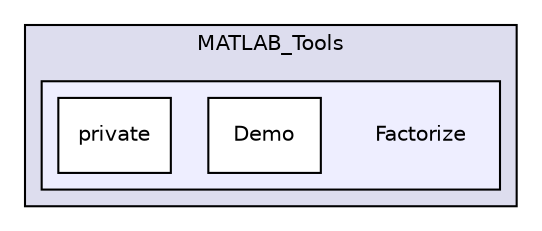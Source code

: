 digraph "libs/SuiteSparse/MATLAB_Tools/Factorize" {
  compound=true
  node [ fontsize="10", fontname="Helvetica"];
  edge [ labelfontsize="10", labelfontname="Helvetica"];
  subgraph clusterdir_0e1e4a5b9440aa22d8a417c9c4950190 {
    graph [ bgcolor="#ddddee", pencolor="black", label="MATLAB_Tools" fontname="Helvetica", fontsize="10", URL="dir_0e1e4a5b9440aa22d8a417c9c4950190.html"]
  subgraph clusterdir_c8c34b253560c3665ae616c32621bb7f {
    graph [ bgcolor="#eeeeff", pencolor="black", label="" URL="dir_c8c34b253560c3665ae616c32621bb7f.html"];
    dir_c8c34b253560c3665ae616c32621bb7f [shape=plaintext label="Factorize"];
    dir_489c310f8593eefd11f53f7ca27b4c06 [shape=box label="Demo" color="black" fillcolor="white" style="filled" URL="dir_489c310f8593eefd11f53f7ca27b4c06.html"];
    dir_6c7aac5bd9f23a21a7eab01039c02c4a [shape=box label="private" color="black" fillcolor="white" style="filled" URL="dir_6c7aac5bd9f23a21a7eab01039c02c4a.html"];
  }
  }
}
